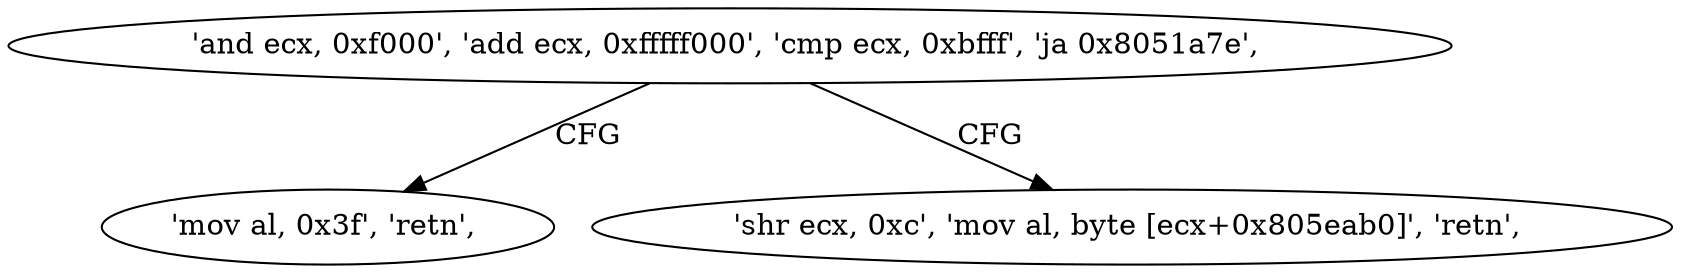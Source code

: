 digraph "func" {
"134552160" [label = "'and ecx, 0xf000', 'add ecx, 0xfffff000', 'cmp ecx, 0xbfff', 'ja 0x8051a7e', " ]
"134552190" [label = "'mov al, 0x3f', 'retn', " ]
"134552180" [label = "'shr ecx, 0xc', 'mov al, byte [ecx+0x805eab0]', 'retn', " ]
"134552160" -> "134552190" [ label = "CFG" ]
"134552160" -> "134552180" [ label = "CFG" ]
}

